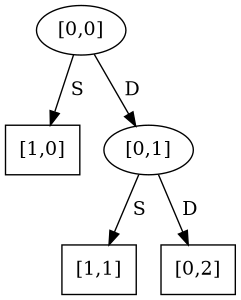 digraph ""
{
	size=2.0

	n00 [label="[0,0]"];

        n10 [label="[1,0]", shape="box"];
	n00 -> n10 [label=" S"];

        n01 [label="[0,1]"];
	n00 -> n01 [label=" D"];

        n11 [label="[1,1]", shape="box"];
	n01 -> n11 [label=" S"];

        n02 [label="[0,2]", shape="box" ];
	n01 -> n02  [label=" D"];
}